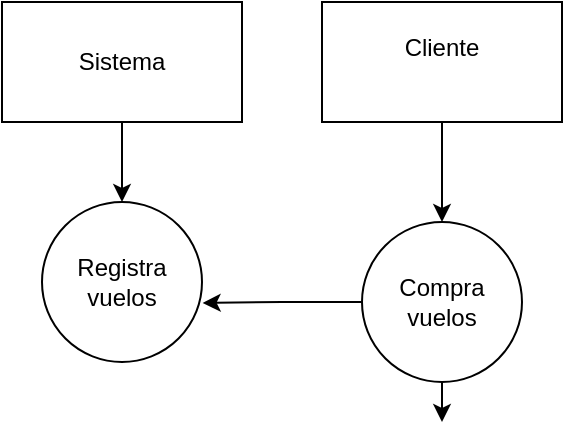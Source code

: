 <mxfile version="24.7.17">
  <diagram name="Página-1" id="aFqiMUwFYbUx6vyFFZYL">
    <mxGraphModel dx="1862" dy="626" grid="1" gridSize="10" guides="1" tooltips="1" connect="1" arrows="1" fold="1" page="1" pageScale="1" pageWidth="827" pageHeight="1169" math="0" shadow="0">
      <root>
        <mxCell id="0" />
        <mxCell id="1" parent="0" />
        <mxCell id="pMrsOCq9fY5IHYv4hSgT-13" style="edgeStyle=orthogonalEdgeStyle;rounded=0;orthogonalLoop=1;jettySize=auto;html=1;exitX=0.5;exitY=1;exitDx=0;exitDy=0;entryX=0.5;entryY=0;entryDx=0;entryDy=0;" edge="1" parent="1" source="pMrsOCq9fY5IHYv4hSgT-1" target="pMrsOCq9fY5IHYv4hSgT-6">
          <mxGeometry relative="1" as="geometry" />
        </mxCell>
        <mxCell id="pMrsOCq9fY5IHYv4hSgT-1" value="Cliente&lt;div&gt;&lt;br&gt;&lt;/div&gt;" style="rounded=0;whiteSpace=wrap;html=1;" vertex="1" parent="1">
          <mxGeometry x="-120" y="60" width="120" height="60" as="geometry" />
        </mxCell>
        <mxCell id="pMrsOCq9fY5IHYv4hSgT-16" style="edgeStyle=orthogonalEdgeStyle;rounded=0;orthogonalLoop=1;jettySize=auto;html=1;exitX=0.5;exitY=1;exitDx=0;exitDy=0;entryX=0.5;entryY=0;entryDx=0;entryDy=0;" edge="1" parent="1" source="pMrsOCq9fY5IHYv4hSgT-6">
          <mxGeometry relative="1" as="geometry">
            <mxPoint x="-60" y="270" as="targetPoint" />
          </mxGeometry>
        </mxCell>
        <mxCell id="pMrsOCq9fY5IHYv4hSgT-6" value="Compra vuelos" style="ellipse;whiteSpace=wrap;html=1;aspect=fixed;" vertex="1" parent="1">
          <mxGeometry x="-100" y="170" width="80" height="80" as="geometry" />
        </mxCell>
        <mxCell id="pMrsOCq9fY5IHYv4hSgT-12" style="edgeStyle=orthogonalEdgeStyle;rounded=0;orthogonalLoop=1;jettySize=auto;html=1;exitX=0.5;exitY=1;exitDx=0;exitDy=0;entryX=0.5;entryY=0;entryDx=0;entryDy=0;" edge="1" parent="1" source="pMrsOCq9fY5IHYv4hSgT-9" target="pMrsOCq9fY5IHYv4hSgT-10">
          <mxGeometry relative="1" as="geometry" />
        </mxCell>
        <mxCell id="pMrsOCq9fY5IHYv4hSgT-9" value="&lt;div&gt;Sistema&lt;/div&gt;" style="rounded=0;whiteSpace=wrap;html=1;" vertex="1" parent="1">
          <mxGeometry x="-280" y="60" width="120" height="60" as="geometry" />
        </mxCell>
        <mxCell id="pMrsOCq9fY5IHYv4hSgT-10" value="Registra vuelos" style="ellipse;whiteSpace=wrap;html=1;aspect=fixed;" vertex="1" parent="1">
          <mxGeometry x="-260" y="160" width="80" height="80" as="geometry" />
        </mxCell>
        <mxCell id="pMrsOCq9fY5IHYv4hSgT-15" style="edgeStyle=orthogonalEdgeStyle;rounded=0;orthogonalLoop=1;jettySize=auto;html=1;exitX=0;exitY=0.5;exitDx=0;exitDy=0;entryX=1.004;entryY=0.631;entryDx=0;entryDy=0;entryPerimeter=0;" edge="1" parent="1" source="pMrsOCq9fY5IHYv4hSgT-6" target="pMrsOCq9fY5IHYv4hSgT-10">
          <mxGeometry relative="1" as="geometry" />
        </mxCell>
      </root>
    </mxGraphModel>
  </diagram>
</mxfile>
